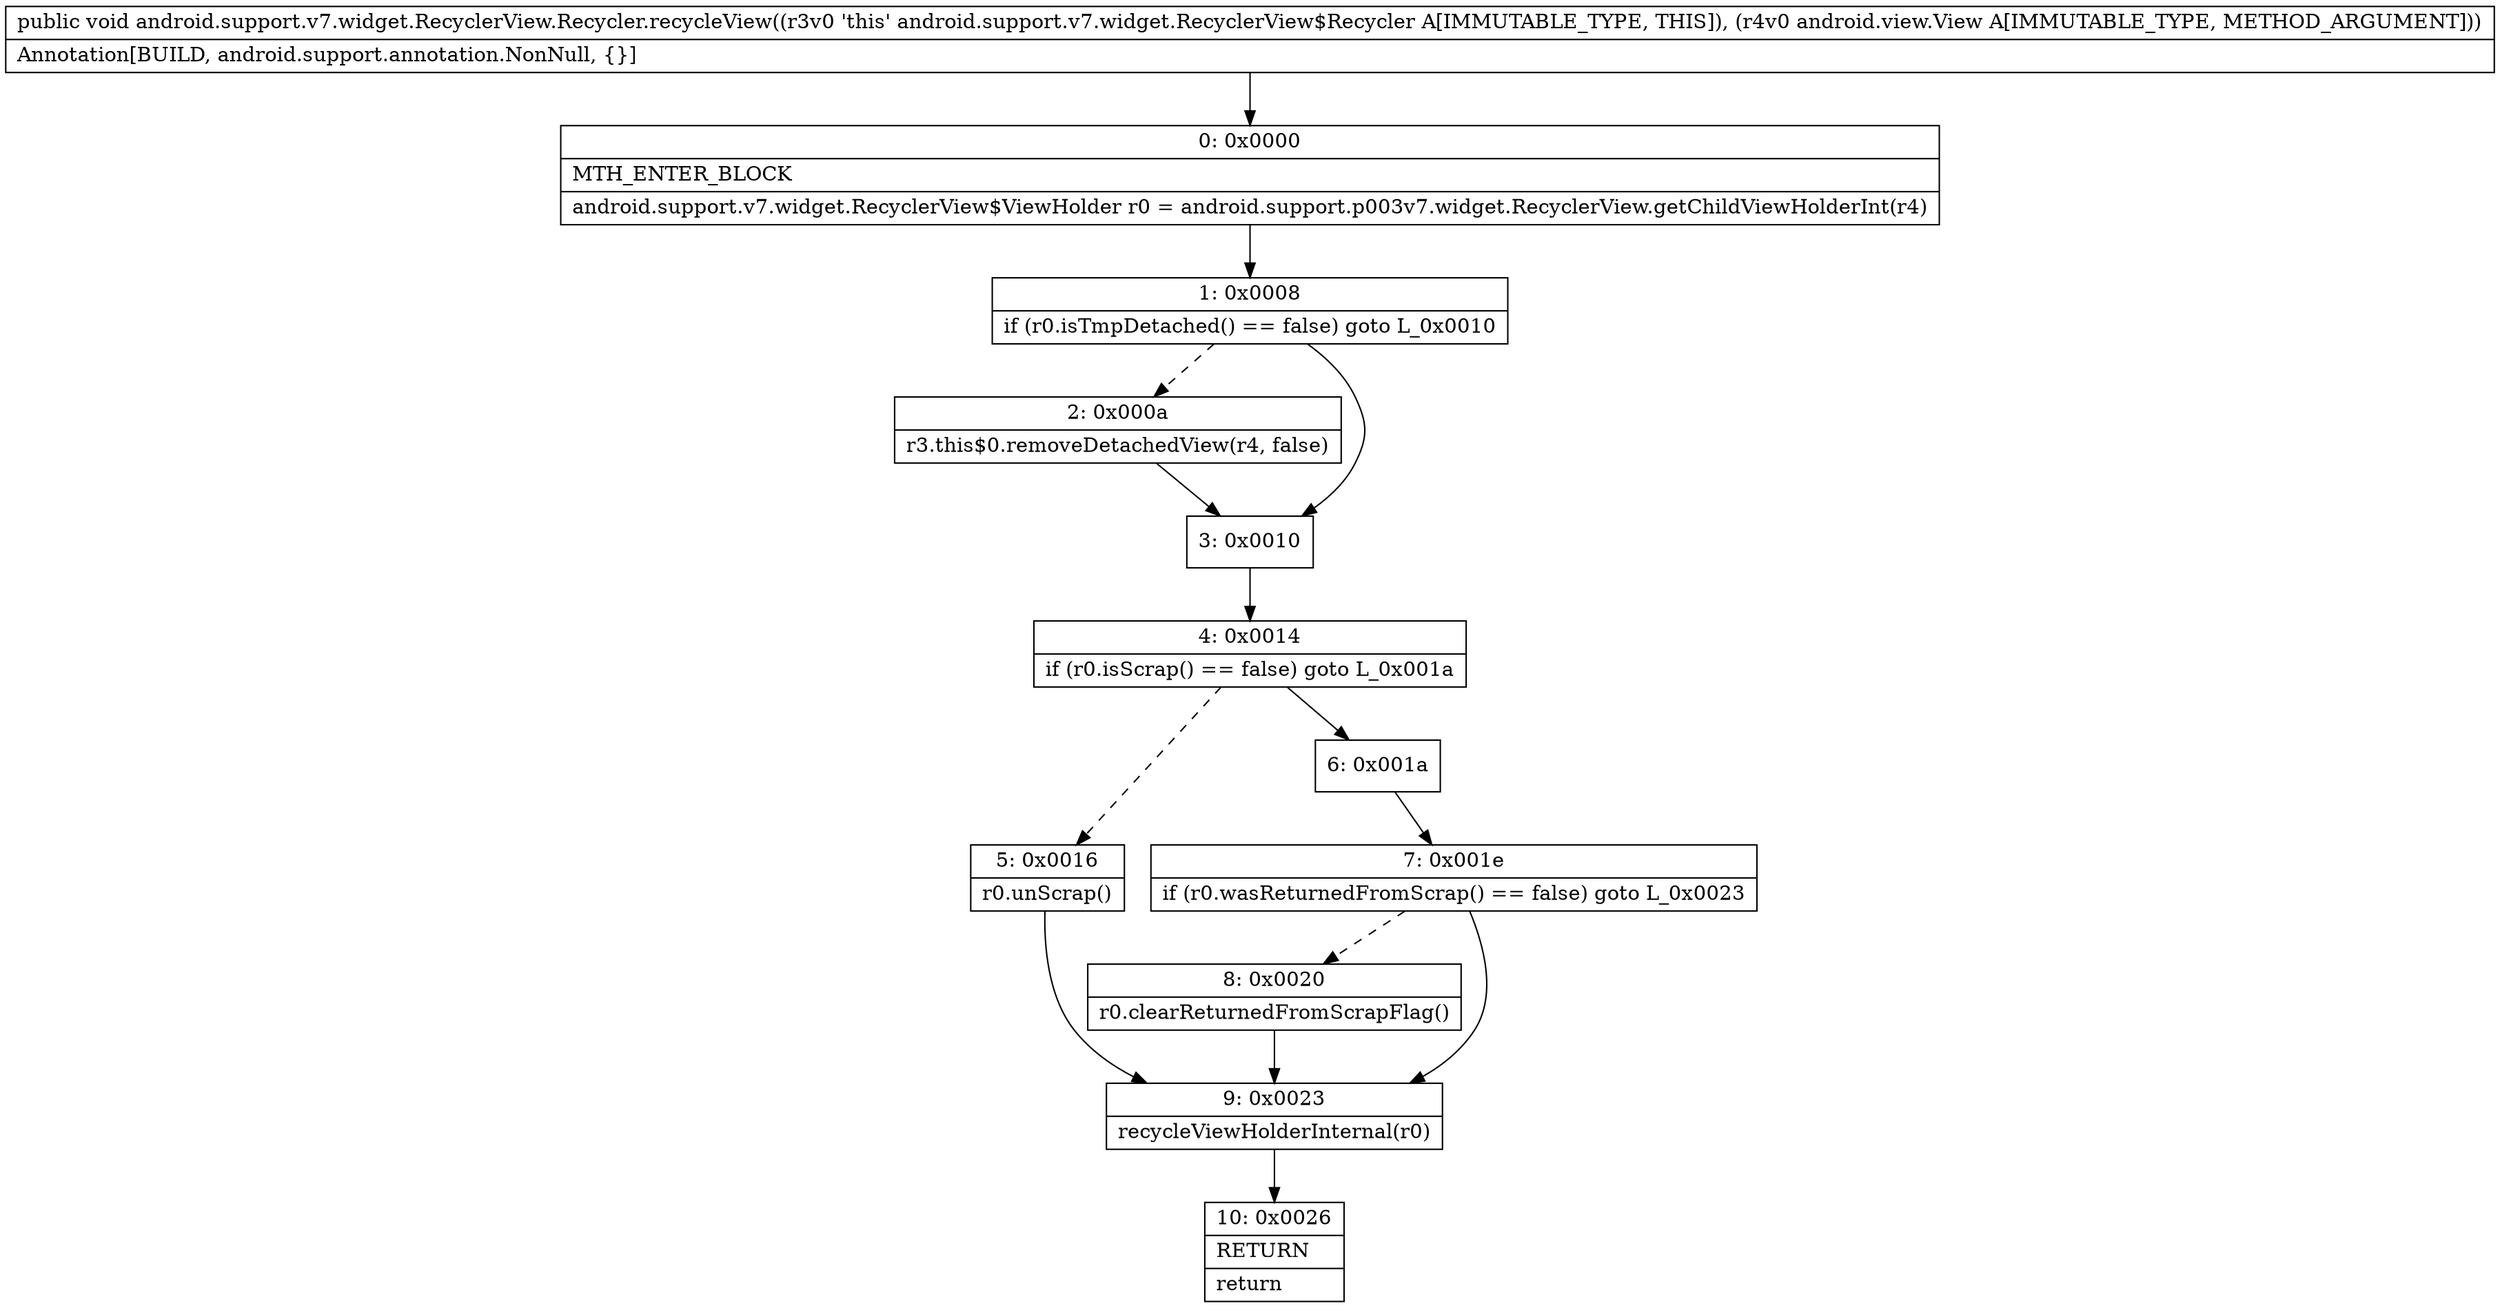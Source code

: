 digraph "CFG forandroid.support.v7.widget.RecyclerView.Recycler.recycleView(Landroid\/view\/View;)V" {
Node_0 [shape=record,label="{0\:\ 0x0000|MTH_ENTER_BLOCK\l|android.support.v7.widget.RecyclerView$ViewHolder r0 = android.support.p003v7.widget.RecyclerView.getChildViewHolderInt(r4)\l}"];
Node_1 [shape=record,label="{1\:\ 0x0008|if (r0.isTmpDetached() == false) goto L_0x0010\l}"];
Node_2 [shape=record,label="{2\:\ 0x000a|r3.this$0.removeDetachedView(r4, false)\l}"];
Node_3 [shape=record,label="{3\:\ 0x0010}"];
Node_4 [shape=record,label="{4\:\ 0x0014|if (r0.isScrap() == false) goto L_0x001a\l}"];
Node_5 [shape=record,label="{5\:\ 0x0016|r0.unScrap()\l}"];
Node_6 [shape=record,label="{6\:\ 0x001a}"];
Node_7 [shape=record,label="{7\:\ 0x001e|if (r0.wasReturnedFromScrap() == false) goto L_0x0023\l}"];
Node_8 [shape=record,label="{8\:\ 0x0020|r0.clearReturnedFromScrapFlag()\l}"];
Node_9 [shape=record,label="{9\:\ 0x0023|recycleViewHolderInternal(r0)\l}"];
Node_10 [shape=record,label="{10\:\ 0x0026|RETURN\l|return\l}"];
MethodNode[shape=record,label="{public void android.support.v7.widget.RecyclerView.Recycler.recycleView((r3v0 'this' android.support.v7.widget.RecyclerView$Recycler A[IMMUTABLE_TYPE, THIS]), (r4v0 android.view.View A[IMMUTABLE_TYPE, METHOD_ARGUMENT]))  | Annotation[BUILD, android.support.annotation.NonNull, \{\}]\l}"];
MethodNode -> Node_0;
Node_0 -> Node_1;
Node_1 -> Node_2[style=dashed];
Node_1 -> Node_3;
Node_2 -> Node_3;
Node_3 -> Node_4;
Node_4 -> Node_5[style=dashed];
Node_4 -> Node_6;
Node_5 -> Node_9;
Node_6 -> Node_7;
Node_7 -> Node_8[style=dashed];
Node_7 -> Node_9;
Node_8 -> Node_9;
Node_9 -> Node_10;
}

